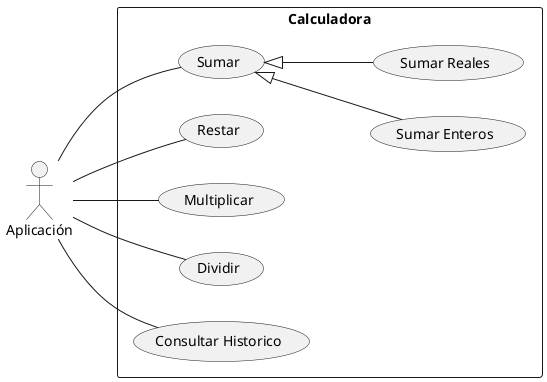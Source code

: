 @startuml
left to right direction

actor Aplicación

rectangle Calculadora {
    usecase Sumar
    usecase Restar
    usecase Multiplicar
    usecase Dividir
    usecase "Sumar Enteros" as se
    usecase "Sumar Reales" as sr
    
    usecase "Consultar Historico" as ch

    Aplicación -- Sumar
    Aplicación -- Restar
    Aplicación -- Multiplicar
    Aplicación -- Dividir
    Aplicación -- ch

    Sumar <|-- se
    Sumar <|-- sr
}
@enduml